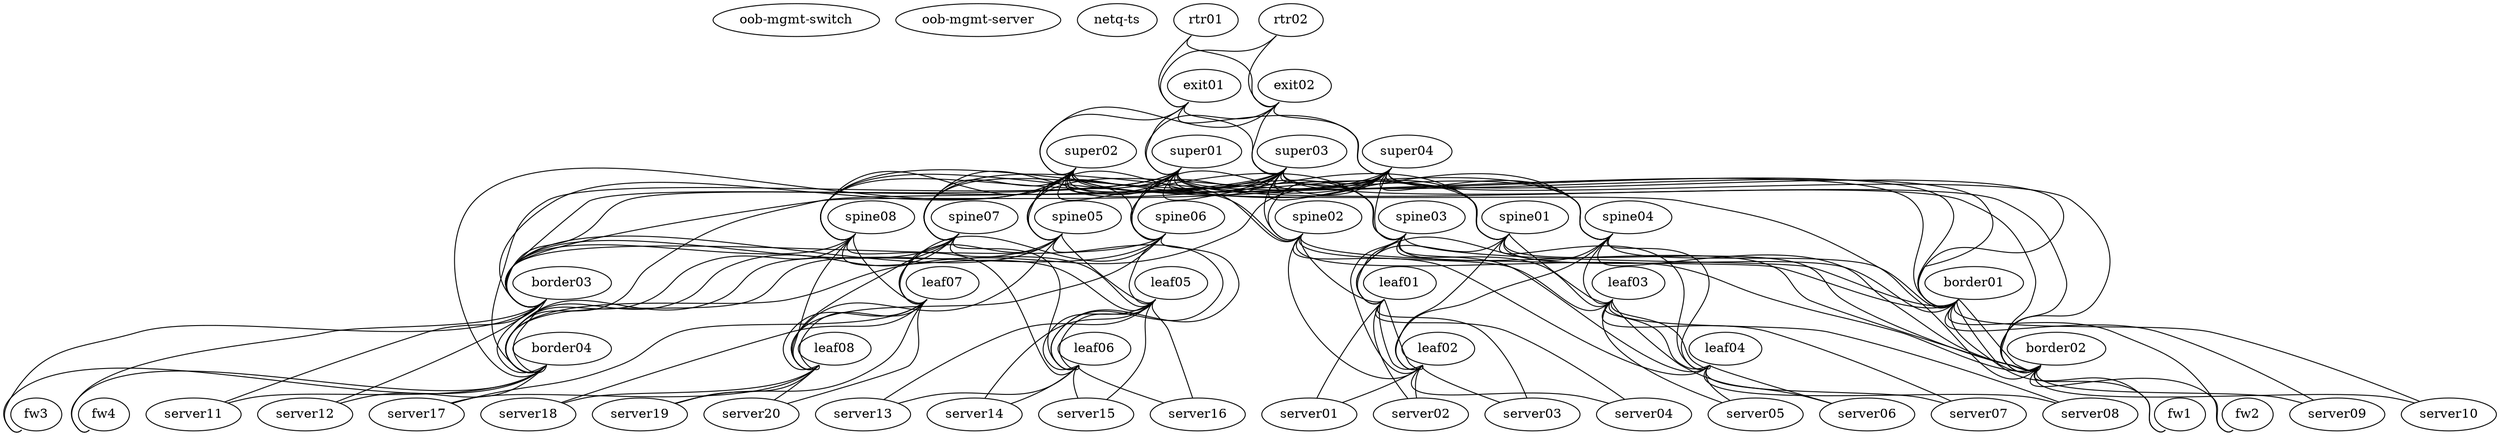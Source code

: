 graph dc {
   "oob-mgmt-switch"  [function="oob-switch" mgmt_ip="192.168.200.2"]
   "oob-mgmt-server"  [function="oob-server" mgmt_ip="192.168.200.1"]
   "netq-ts"   [function="host" mgmt_ip="192.168.200.250" cpu="4" memory="8192" os="tscloud" ztp="./ztp/netq-cloud-ztp.sh"]

   "rtr01"  [function="exit" version="3.7.6"]
   "rtr02"  [function="exit" version="3.7.6"]
   "exit01"  [function="exit" version="3.7.6"]
   "exit02"  [function="exit" version="3.7.6"]
   "super01"  [function="spine" version="3.7.6"]
   "super02" [function="spine" version="3.7.6"]
   "super03"  [function="spine" version="3.7.6"]
   "super04" [function="spine" version="3.7.6"]
   "spine01" [function="spine" version="3.7.6"]
   "spine02" [function="spine" version="3.7.6"]
   "spine03" [function="spine" version="3.7.6"]
   "spine04" [function="spine" version="3.7.6"]
   "spine05" [function="spine" version="3.7.6"]
   "spine06" [function="spine" version="3.7.6"]
   "spine07" [function="spine" version="3.7.6"]
   "spine08" [function="spine" version="3.7.6"]
   "fw1" [function="leaf" version="3.7.6"]
   "fw2" [function="leaf" version="3.7.6"]
   "fw3" [function="leaf" version="3.7.6"]
   "fw4" [function="leaf" version="3.7.6"]
   "leaf01" [function="leaf" version="3.7.6"]
   "leaf02" [function="leaf" version="3.7.6"]
   "leaf03" [function="leaf" version="3.7.6"]
   "leaf04" [function="leaf" version="3.7.6"]
   "leaf05" [function="leaf" version="3.7.6"]
   "leaf06" [function="leaf" version="3.7.6"]
   "leaf07" [function="leaf" version="3.7.6"]
   "leaf08" [function="leaf" version="3.7.6"]
   "border01" [function="exit" version="3.7.6"]
   "border02" [function="exit" version="3.7.6"]
   "border03" [function="exit" version="3.7.6"]
   "border04" [function="exit" version="3.7.6"]

   "server01" [function="host" os="generic/ubuntu1804"]
   "server02" [function="host" os="generic/ubuntu1804"]
   "server03" [function="host" os="generic/ubuntu1804"]
   "server04" [function="host" os="generic/ubuntu1804"]
   "server05" [function="host" os="generic/ubuntu1804"]
   "server06" [function="host" os="generic/ubuntu1804"]
   "server07" [function="host" os="generic/ubuntu1804"]
   "server08" [function="host" os="generic/ubuntu1804"]
   "server09" [function="host" os="generic/ubuntu1804"]
   "server10" [function="host" os="generic/ubuntu1804"]
   "server11" [function="host" os="generic/ubuntu1804"]
   "server12" [function="host" os="generic/ubuntu1804"]
   "server13" [function="host" os="generic/ubuntu1804"]
   "server14" [function="host" os="generic/ubuntu1804"]
   "server15" [function="host" os="generic/ubuntu1804"]
   "server16" [function="host" os="generic/ubuntu1804"]
   "server17" [function="host" os="generic/ubuntu1804"]
   "server18" [function="host" os="generic/ubuntu1804"]
   "server19" [function="host" os="generic/ubuntu1804"]
   "server20" [function="host" os="generic/ubuntu1804"]

   "rtr01":"swp1" -- "exit01":"swp6"
   "rtr02":"swp1" -- "exit01":"swp7"
   "rtr01":"swp2" -- "exit02":"swp6"
   "rtr02":"swp2" -- "exit02":"swp7"

   "exit01":"swp1" -- "super01":"swp31"
   "exit02":"swp1" -- "super01":"swp32"
   "exit01":"swp2" -- "super02":"swp31"
   "exit02":"swp2" -- "super02":"swp32"
   "exit01":"swp3" -- "super03":"swp31"
   "exit02":"swp3" -- "super03":"swp32"
   "exit01":"swp4" -- "super04":"swp31"
   "exit02":"swp4" -- "super04":"swp32"

   "super01":"swp1" -- "spine01":"swp29"
   "super02":"swp1" -- "spine01":"swp30"
   "super03":"swp1" -- "spine01":"swp31"
   "super04":"swp1" -- "spine01":"swp32"
   "super01":"swp2" -- "spine02":"swp29"
   "super02":"swp2" -- "spine02":"swp30"
   "super03":"swp2" -- "spine02":"swp31"
   "super04":"swp2" -- "spine02":"swp32"
   "super01":"swp3" -- "spine03":"swp29"
   "super02":"swp3" -- "spine03":"swp30"
   "super03":"swp3" -- "spine03":"swp31"
   "super04":"swp3" -- "spine03":"swp32"
   "super01":"swp4" -- "spine04":"swp29"
   "super02":"swp4" -- "spine04":"swp30"
   "super03":"swp4" -- "spine04":"swp31"
   "super04":"swp4" -- "spine04":"swp32"
   "super01":"swp9" -- "border01":"swp29"
   "super02":"swp9" -- "border01":"swp30"
   "super03":"swp9" -- "border01":"swp31"
   "super04":"swp9" -- "border01":"swp32"
   "super01":"swp10" -- "border02":"swp29"
   "super02":"swp10" -- "border02":"swp30"
   "super03":"swp10" -- "border02":"swp31"
   "super04":"swp10" -- "border02":"swp32"
   "super01":"swp5" -- "spine05":"swp29"
   "super02":"swp5" -- "spine05":"swp30"
   "super03":"swp5" -- "spine05":"swp31"
   "super04":"swp5" -- "spine05":"swp32"
   "super01":"swp6" -- "spine06":"swp29"
   "super02":"swp6" -- "spine06":"swp30"
   "super03":"swp6" -- "spine06":"swp31"
   "super04":"swp6" -- "spine06":"swp32"
   "super01":"swp7" -- "spine07":"swp29"
   "super02":"swp7" -- "spine07":"swp30"
   "super03":"swp7" -- "spine07":"swp31"
   "super04":"swp7" -- "spine07":"swp32"
   "super01":"swp8" -- "spine08":"swp29"
   "super02":"swp8" -- "spine08":"swp30"
   "super03":"swp8" -- "spine08":"swp31"
   "super04":"swp8" -- "spine08":"swp32"
   "super01":"swp11" -- "border03":"swp29"
   "super02":"swp11" -- "border03":"swp30"
   "super03":"swp11" -- "border03":"swp31"
   "super04":"swp11" -- "border03":"swp32"
   "super01":"swp12" -- "border04":"swp29"
   "super02":"swp12" -- "border04":"swp30"
   "super03":"swp12" -- "border04":"swp31"
   "super04":"swp12" -- "border04":"swp32"

   "spine01":"swp1" -- "leaf01":"swp51"
   "spine02":"swp1" -- "leaf01":"swp52"
   "spine03":"swp1" -- "leaf01":"swp53"
   "spine04":"swp1" -- "leaf01":"swp54"
   "spine01":"swp2" -- "leaf02":"swp51"
   "spine02":"swp2" -- "leaf02":"swp52"
   "spine03":"swp2" -- "leaf02":"swp53"
   "spine04":"swp2" -- "leaf02":"swp54"
   "spine01":"swp3" -- "leaf03":"swp51"
   "spine02":"swp3" -- "leaf03":"swp52"
   "spine03":"swp3" -- "leaf03":"swp53"
   "spine04":"swp3" -- "leaf03":"swp54"
   "spine01":"swp4" -- "leaf04":"swp51"
   "spine02":"swp4" -- "leaf04":"swp52"
   "spine03":"swp4" -- "leaf04":"swp53"
   "spine04":"swp4" -- "leaf04":"swp54"
   "spine01":"swp5" -- "border01":"swp25"
   "spine02":"swp5" -- "border01":"swp26"
   "spine03":"swp5" -- "border01":"swp27"
   "spine04":"swp5" -- "border01":"swp28"
   "spine01":"swp6" -- "border02":"swp25"
   "spine02":"swp6" -- "border02":"swp26"
   "spine03":"swp6" -- "border02":"swp27"
   "spine04":"swp6" -- "border02":"swp28"

   "leaf01":"swp1" -- "server01":"eth1"
   "leaf01":"swp2" -- "server02":"eth1"
   "leaf01":"swp3" -- "server03":"eth1"
   "leaf01":"swp4" -- "server04":"eth1"
   "leaf02":"swp1" -- "server01":"eth2"
   "leaf02":"swp2" -- "server02":"eth2"
   "leaf02":"swp3" -- "server03":"eth2"
   "leaf02":"swp4" -- "server04":"eth2"
   "leaf03":"swp1" -- "server05":"eth1"
   "leaf03":"swp2" -- "server06":"eth1"
   "leaf03":"swp3" -- "server07":"eth1"
   "leaf03":"swp4" -- "server08":"eth1"
   "leaf04":"swp1" -- "server05":"eth2"
   "leaf04":"swp2" -- "server06":"eth2"
   "leaf04":"swp3" -- "server07":"eth2"
   "leaf04":"swp4" -- "server08":"eth2"
   "border01":"swp1" -- "server09":"eth1"
   "border01":"swp2" -- "server10":"eth1"
   "border01":"swp3" -- "fw1":"swp1"
   "border01":"swp4" -- "fw2":"swp1"
   "border02":"swp1" -- "server09":"eth2"
   "border02":"swp2" -- "server10":"eth2"
   "border02":"swp3" -- "fw1":"swp2"
   "border02":"swp4" -- "fw2":"swp2"

   "leaf01":"swp49" -- "leaf02":"swp49"
   "leaf01":"swp50" -- "leaf02":"swp50"
   "leaf03":"swp49" -- "leaf04":"swp49"
   "leaf03":"swp50" -- "leaf04":"swp50"
   "border01":"swp20" -- "border02":"swp20"
   "border01":"swp21" -- "border02":"swp21"


   "spine05":"swp1" -- "leaf05":"swp51"
   "spine06":"swp1" -- "leaf05":"swp52"
   "spine07":"swp1" -- "leaf05":"swp53"
   "spine08":"swp1" -- "leaf05":"swp54"
   "spine05":"swp2" -- "leaf06":"swp51"
   "spine06":"swp2" -- "leaf06":"swp52"
   "spine07":"swp2" -- "leaf06":"swp53"
   "spine08":"swp2" -- "leaf06":"swp54"
   "spine05":"swp3" -- "leaf07":"swp51"
   "spine06":"swp3" -- "leaf07":"swp52"
   "spine07":"swp3" -- "leaf07":"swp53"
   "spine08":"swp3" -- "leaf07":"swp54"
   "spine05":"swp4" -- "leaf08":"swp51"
   "spine06":"swp4" -- "leaf08":"swp52"
   "spine07":"swp4" -- "leaf08":"swp53"
   "spine08":"swp4" -- "leaf08":"swp54"
   "spine05":"swp5" -- "border03":"swp25"
   "spine06":"swp5" -- "border03":"swp26"
   "spine07":"swp5" -- "border03":"swp27"
   "spine08":"swp5" -- "border03":"swp28"
   "spine05":"swp6" -- "border04":"swp25"
   "spine06":"swp6" -- "border04":"swp26"
   "spine07":"swp6" -- "border04":"swp27"
   "spine08":"swp6" -- "border04":"swp28"

   "leaf05":"swp1" -- "server13":"eth1"
   "leaf05":"swp2" -- "server14":"eth1"
   "leaf05":"swp3" -- "server15":"eth1"
   "leaf05":"swp4" -- "server16":"eth1"
   "leaf06":"swp1" -- "server13":"eth2"
   "leaf06":"swp2" -- "server14":"eth2"
   "leaf06":"swp3" -- "server15":"eth2"
   "leaf06":"swp4" -- "server16":"eth2"
   "leaf07":"swp1" -- "server17":"eth1"
   "leaf07":"swp2" -- "server18":"eth1"
   "leaf07":"swp3" -- "server19":"eth1"
   "leaf07":"swp4" -- "server20":"eth1"
   "leaf08":"swp1" -- "server17":"eth2"
   "leaf08":"swp2" -- "server18":"eth2"
   "leaf08":"swp3" -- "server19":"eth2"
   "leaf08":"swp4" -- "server20":"eth2"
   "border03":"swp1" -- "server11":"eth1"
   "border03":"swp2" -- "server12":"eth1"
   "border03":"swp3" -- "fw3":"swp1"
   "border03":"swp4" -- "fw4":"swp1"
   "border04":"swp1" -- "server11":"eth2"
   "border04":"swp2" -- "server12":"eth2"
   "border04":"swp3" -- "fw3":"swp2"
   "border04":"swp4" -- "fw4":"swp2"

   "leaf05":"swp49" -- "leaf06":"swp49"
   "leaf05":"swp50" -- "leaf06":"swp50"
   "leaf07":"swp49" -- "leaf08":"swp49"
   "leaf07":"swp50" -- "leaf08":"swp50"
   "border03":"swp20" -- "border04":"swp20"
   "border03":"swp21" -- "border04":"swp21"

}

